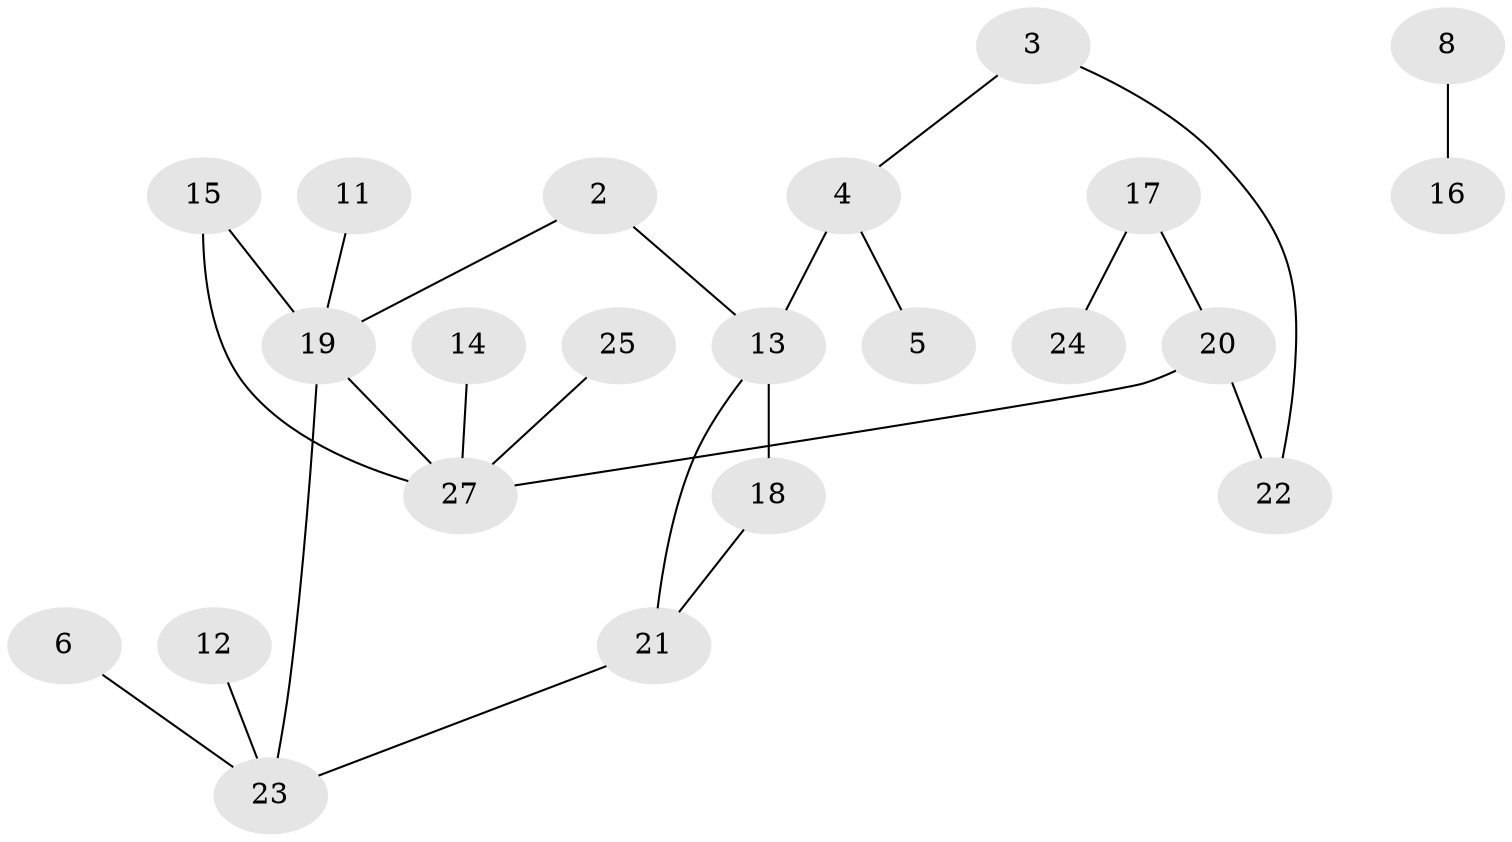// original degree distribution, {0: 0.09259259259259259, 2: 0.3148148148148148, 3: 0.14814814814814814, 4: 0.09259259259259259, 1: 0.3148148148148148, 5: 0.018518518518518517, 6: 0.018518518518518517}
// Generated by graph-tools (version 1.1) at 2025/35/03/04/25 23:35:46]
// undirected, 22 vertices, 24 edges
graph export_dot {
  node [color=gray90,style=filled];
  2;
  3;
  4;
  5;
  6;
  8;
  11;
  12;
  13;
  14;
  15;
  16;
  17;
  18;
  19;
  20;
  21;
  22;
  23;
  24;
  25;
  27;
  2 -- 13 [weight=1.0];
  2 -- 19 [weight=1.0];
  3 -- 4 [weight=1.0];
  3 -- 22 [weight=1.0];
  4 -- 5 [weight=1.0];
  4 -- 13 [weight=2.0];
  6 -- 23 [weight=1.0];
  8 -- 16 [weight=1.0];
  11 -- 19 [weight=1.0];
  12 -- 23 [weight=1.0];
  13 -- 18 [weight=1.0];
  13 -- 21 [weight=1.0];
  14 -- 27 [weight=1.0];
  15 -- 19 [weight=1.0];
  15 -- 27 [weight=2.0];
  17 -- 20 [weight=1.0];
  17 -- 24 [weight=1.0];
  18 -- 21 [weight=1.0];
  19 -- 23 [weight=1.0];
  19 -- 27 [weight=1.0];
  20 -- 22 [weight=1.0];
  20 -- 27 [weight=1.0];
  21 -- 23 [weight=1.0];
  25 -- 27 [weight=1.0];
}
